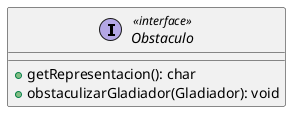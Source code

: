 @startuml
skinparam linetype ortho

interface Obstaculo << interface >> {
  + getRepresentacion(): char
  + obstaculizarGladiador(Gladiador): void
}

@enduml
